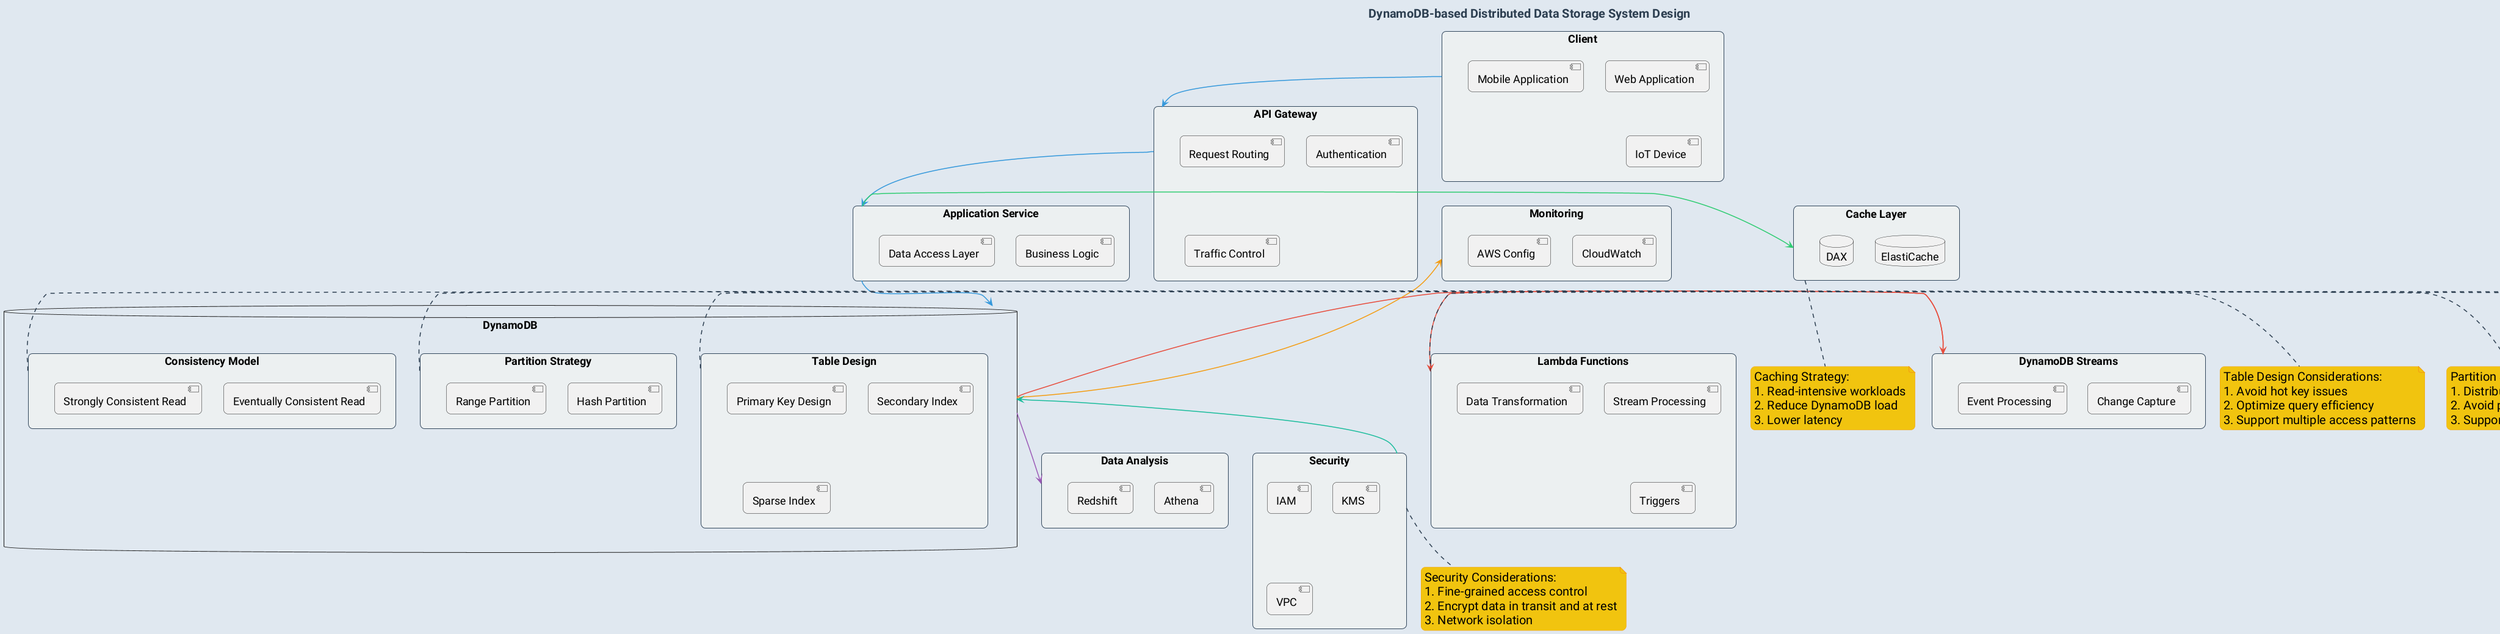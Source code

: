 @startuml DynamoDB-based Distributed Data Storage System

!define FONTNAME Roboto
!define FONTSIZE 18
!define TITLEFONTSIZE 20

skinparam backgroundColor #E0E8F0
skinparam handwritten false
skinparam defaultFontName FONTNAME
skinparam defaultFontSize FONTSIZE
skinparam roundcorner 15
skinparam shadowing false
skinparam ArrowColor #2C3E50
skinparam ArrowThickness 1.5
skinparam rectangleBorderColor #34495E
skinparam rectangleBackgroundColor #ECF0F1

skinparam title {
  FontSize TITLEFONTSIZE
  FontColor #2C3E50
}

skinparam note {
  BackgroundColor #F1C40F
  BorderColor #F39C12
  FontSize 20
}

title DynamoDB-based Distributed Data Storage System Design

rectangle "Client" as Client {
    [Web Application]
    [Mobile Application]
    [IoT Device]
}

rectangle "API Gateway" as APIGateway {
    [Request Routing]
    [Authentication]
    [Traffic Control]
}

rectangle "Application Service" as AppService {
    [Business Logic]
    [Data Access Layer]
}

database "DynamoDB" as DynamoDB {
    rectangle "Table Design" as TableDesign {
        [Primary Key Design]
        [Secondary Index]
        [Sparse Index]
    }
    rectangle "Partition Strategy" as PartitionStrategy {
        [Hash Partition]
        [Range Partition]
    }
    rectangle "Consistency Model" as ConsistencyModel {
        [Eventually Consistent Read]
        [Strongly Consistent Read]
    }
}

rectangle "DynamoDB Streams" as DynamoDBStreams {
    [Change Capture]
    [Event Processing]
}

rectangle "Lambda Functions" as LambdaFunctions {
    [Stream Processing]
    [Data Transformation]
    [Triggers]
}

rectangle "Cache Layer" as CacheLayer {
    database "ElastiCache" as ElastiCache
    database "DAX" as DAX
}

rectangle "Data Analysis" as DataAnalysis {
    [Athena]
    [Redshift]
}

rectangle "Monitoring" as Monitoring {
    [CloudWatch]
    [AWS Config]
}

rectangle "Security" as Security {
    [IAM]
    [KMS]
    [VPC]
}

Client -[#3498DB]down-> APIGateway
APIGateway -[#3498DB]down-> AppService
AppService -[#3498DB]down-> DynamoDB
AppService -[#2ECC71]right-> CacheLayer
DynamoDB -[#E74C3C]right-> DynamoDBStreams
DynamoDBStreams -[#E74C3C]right-> LambdaFunctions
DynamoDB -[#9B59B6]down-> DataAnalysis
DynamoDB -[#F39C12]up-> Monitoring
Security -[#1ABC9C]up-> DynamoDB

note right of TableDesign
  Table Design Considerations:
  1. Avoid hot key issues
  2. Optimize query efficiency
  3. Support multiple access patterns
end note

note right of PartitionStrategy
  Partition Strategy:
  1. Distribute data evenly
  2. Avoid partition skew
  3. Support efficient queries
end note

note right of ConsistencyModel
  Consistency Choice:
  1. Balance performance and consistency
  2. Choose based on business requirements
end note

note bottom of CacheLayer
  Caching Strategy:
  1. Read-intensive workloads
  2. Reduce DynamoDB load
  3. Lower latency
end note

note left of LambdaFunctions
  Lambda Applications:
  1. Real-time data processing
  2. Data synchronization
  3. Trigger notifications
end note

note bottom of Security
  Security Considerations:
  1. Fine-grained access control
  2. Encrypt data in transit and at rest
  3. Network isolation
end note

@enduml
